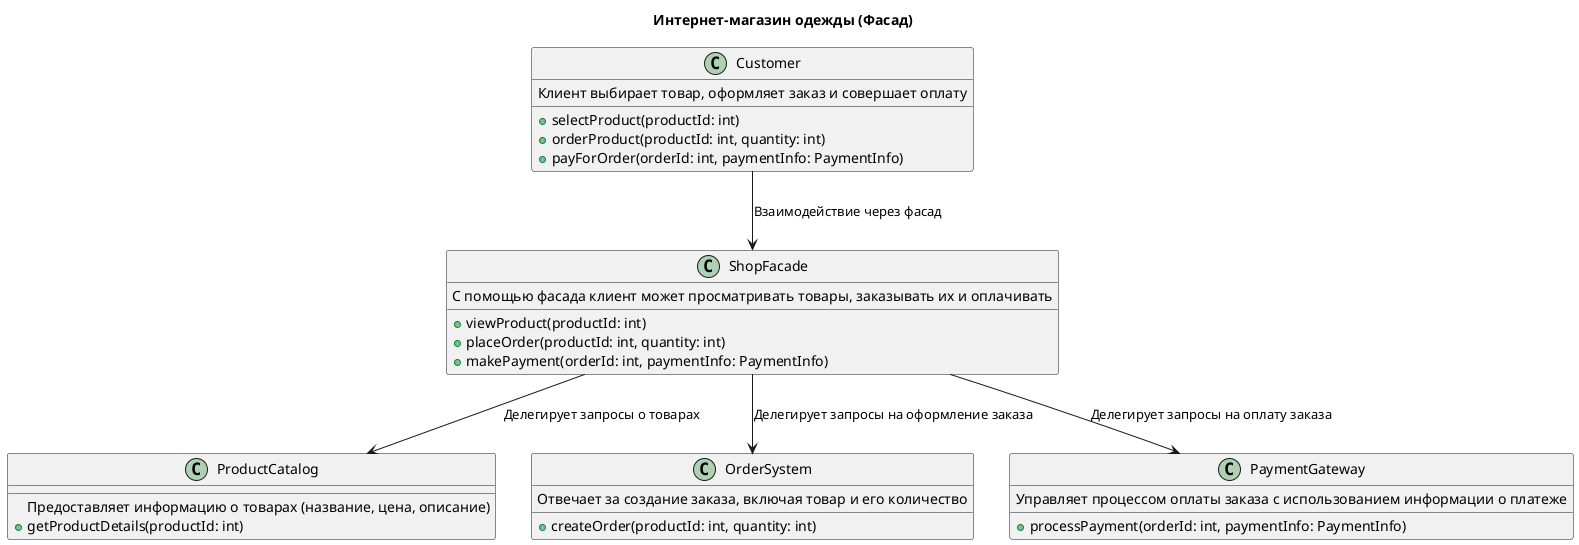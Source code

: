 @startuml
title Интернет-магазин одежды (Фасад)

class Customer {
  Клиент выбирает товар, оформляет заказ и совершает оплату
  +selectProduct(productId: int)
  +orderProduct(productId: int, quantity: int)
  +payForOrder(orderId: int, paymentInfo: PaymentInfo)
}

class ShopFacade {
  С помощью фасада клиент может просматривать товары, заказывать их и оплачивать
  +viewProduct(productId: int)
  +placeOrder(productId: int, quantity: int)
  +makePayment(orderId: int, paymentInfo: PaymentInfo)
}

class ProductCatalog {
  Предоставляет информацию о товарах (название, цена, описание)
  +getProductDetails(productId: int)
}

class OrderSystem {
  Отвечает за создание заказа, включая товар и его количество
  +createOrder(productId: int, quantity: int)
}

class PaymentGateway {
   Управляет процессом оплаты заказа с использованием информации о платеже
  +processPayment(orderId: int, paymentInfo: PaymentInfo)
}

ShopFacade --> ProductCatalog: Делегирует запросы о товарах
ShopFacade --> OrderSystem: Делегирует запросы на оформление заказа
ShopFacade --> PaymentGateway: Делегирует запросы на оплату заказа

Customer --> ShopFacade: Взаимодействие через фасад

@enduml
